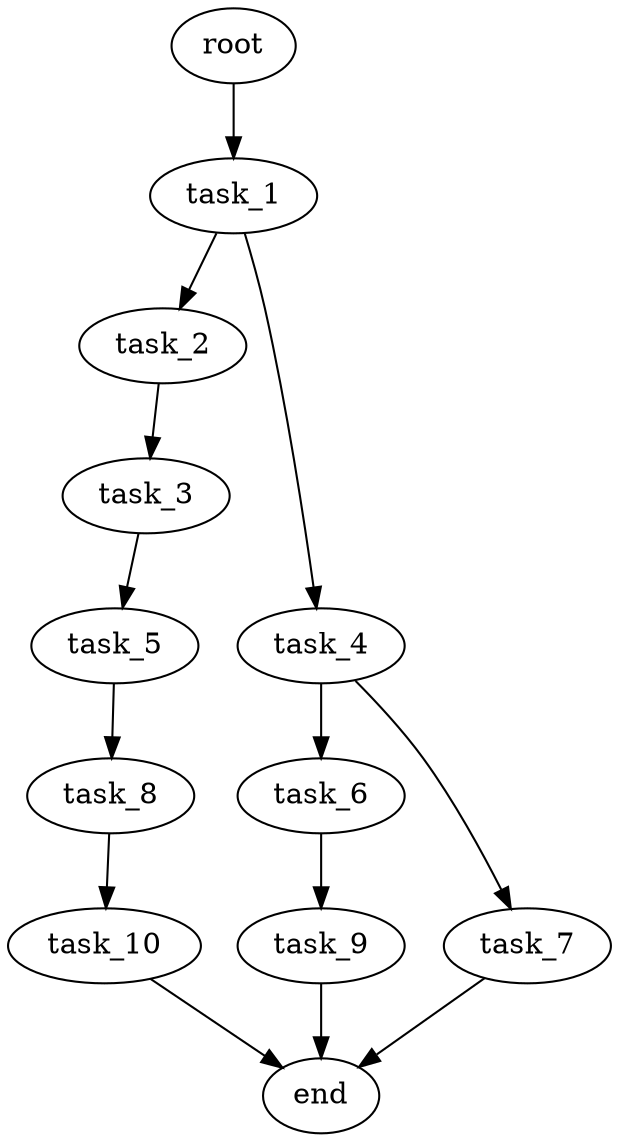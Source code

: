 digraph G {
  root [size="0.000000e+00"];
  task_1 [size="8.570440e+08"];
  task_2 [size="7.201027e+09"];
  task_3 [size="4.886290e+09"];
  task_4 [size="7.581888e+09"];
  task_5 [size="6.906403e+09"];
  task_6 [size="6.459383e+09"];
  task_7 [size="4.908723e+09"];
  task_8 [size="7.929536e+09"];
  task_9 [size="9.314405e+08"];
  task_10 [size="2.216742e+09"];
  end [size="0.000000e+00"];

  root -> task_1 [size="1.000000e-12"];
  task_1 -> task_2 [size="7.201027e+08"];
  task_1 -> task_4 [size="7.581888e+08"];
  task_2 -> task_3 [size="4.886290e+08"];
  task_3 -> task_5 [size="6.906403e+08"];
  task_4 -> task_6 [size="6.459383e+08"];
  task_4 -> task_7 [size="4.908723e+08"];
  task_5 -> task_8 [size="7.929536e+08"];
  task_6 -> task_9 [size="9.314405e+07"];
  task_7 -> end [size="1.000000e-12"];
  task_8 -> task_10 [size="2.216742e+08"];
  task_9 -> end [size="1.000000e-12"];
  task_10 -> end [size="1.000000e-12"];
}

